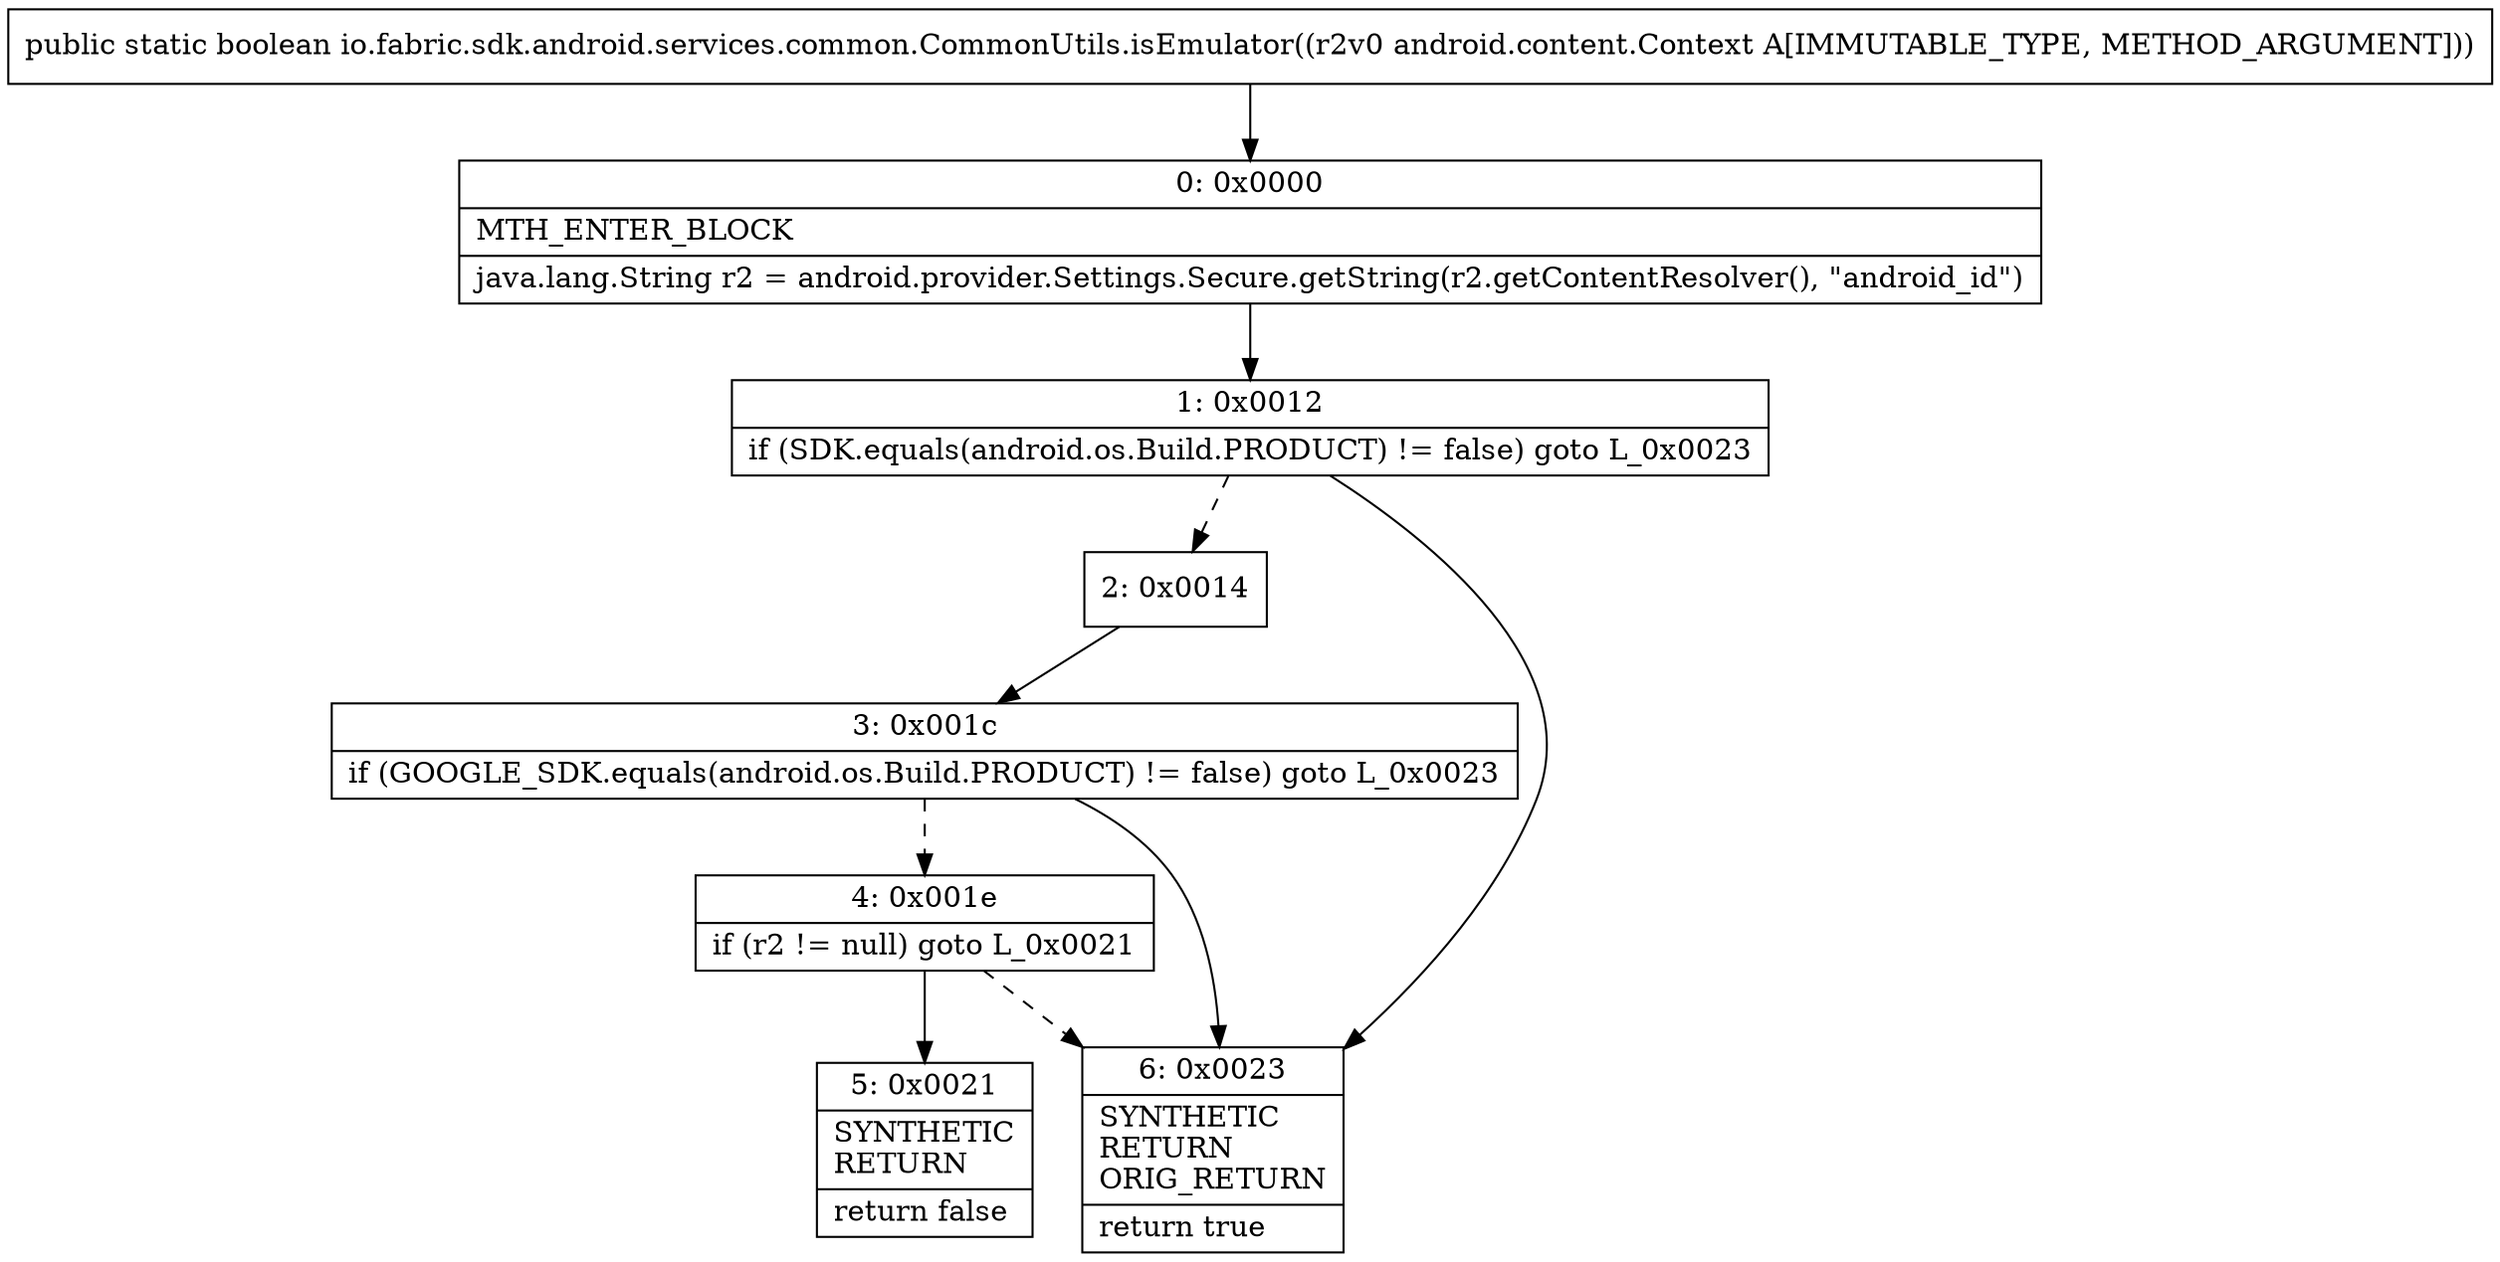 digraph "CFG forio.fabric.sdk.android.services.common.CommonUtils.isEmulator(Landroid\/content\/Context;)Z" {
Node_0 [shape=record,label="{0\:\ 0x0000|MTH_ENTER_BLOCK\l|java.lang.String r2 = android.provider.Settings.Secure.getString(r2.getContentResolver(), \"android_id\")\l}"];
Node_1 [shape=record,label="{1\:\ 0x0012|if (SDK.equals(android.os.Build.PRODUCT) != false) goto L_0x0023\l}"];
Node_2 [shape=record,label="{2\:\ 0x0014}"];
Node_3 [shape=record,label="{3\:\ 0x001c|if (GOOGLE_SDK.equals(android.os.Build.PRODUCT) != false) goto L_0x0023\l}"];
Node_4 [shape=record,label="{4\:\ 0x001e|if (r2 != null) goto L_0x0021\l}"];
Node_5 [shape=record,label="{5\:\ 0x0021|SYNTHETIC\lRETURN\l|return false\l}"];
Node_6 [shape=record,label="{6\:\ 0x0023|SYNTHETIC\lRETURN\lORIG_RETURN\l|return true\l}"];
MethodNode[shape=record,label="{public static boolean io.fabric.sdk.android.services.common.CommonUtils.isEmulator((r2v0 android.content.Context A[IMMUTABLE_TYPE, METHOD_ARGUMENT])) }"];
MethodNode -> Node_0;
Node_0 -> Node_1;
Node_1 -> Node_2[style=dashed];
Node_1 -> Node_6;
Node_2 -> Node_3;
Node_3 -> Node_4[style=dashed];
Node_3 -> Node_6;
Node_4 -> Node_5;
Node_4 -> Node_6[style=dashed];
}

